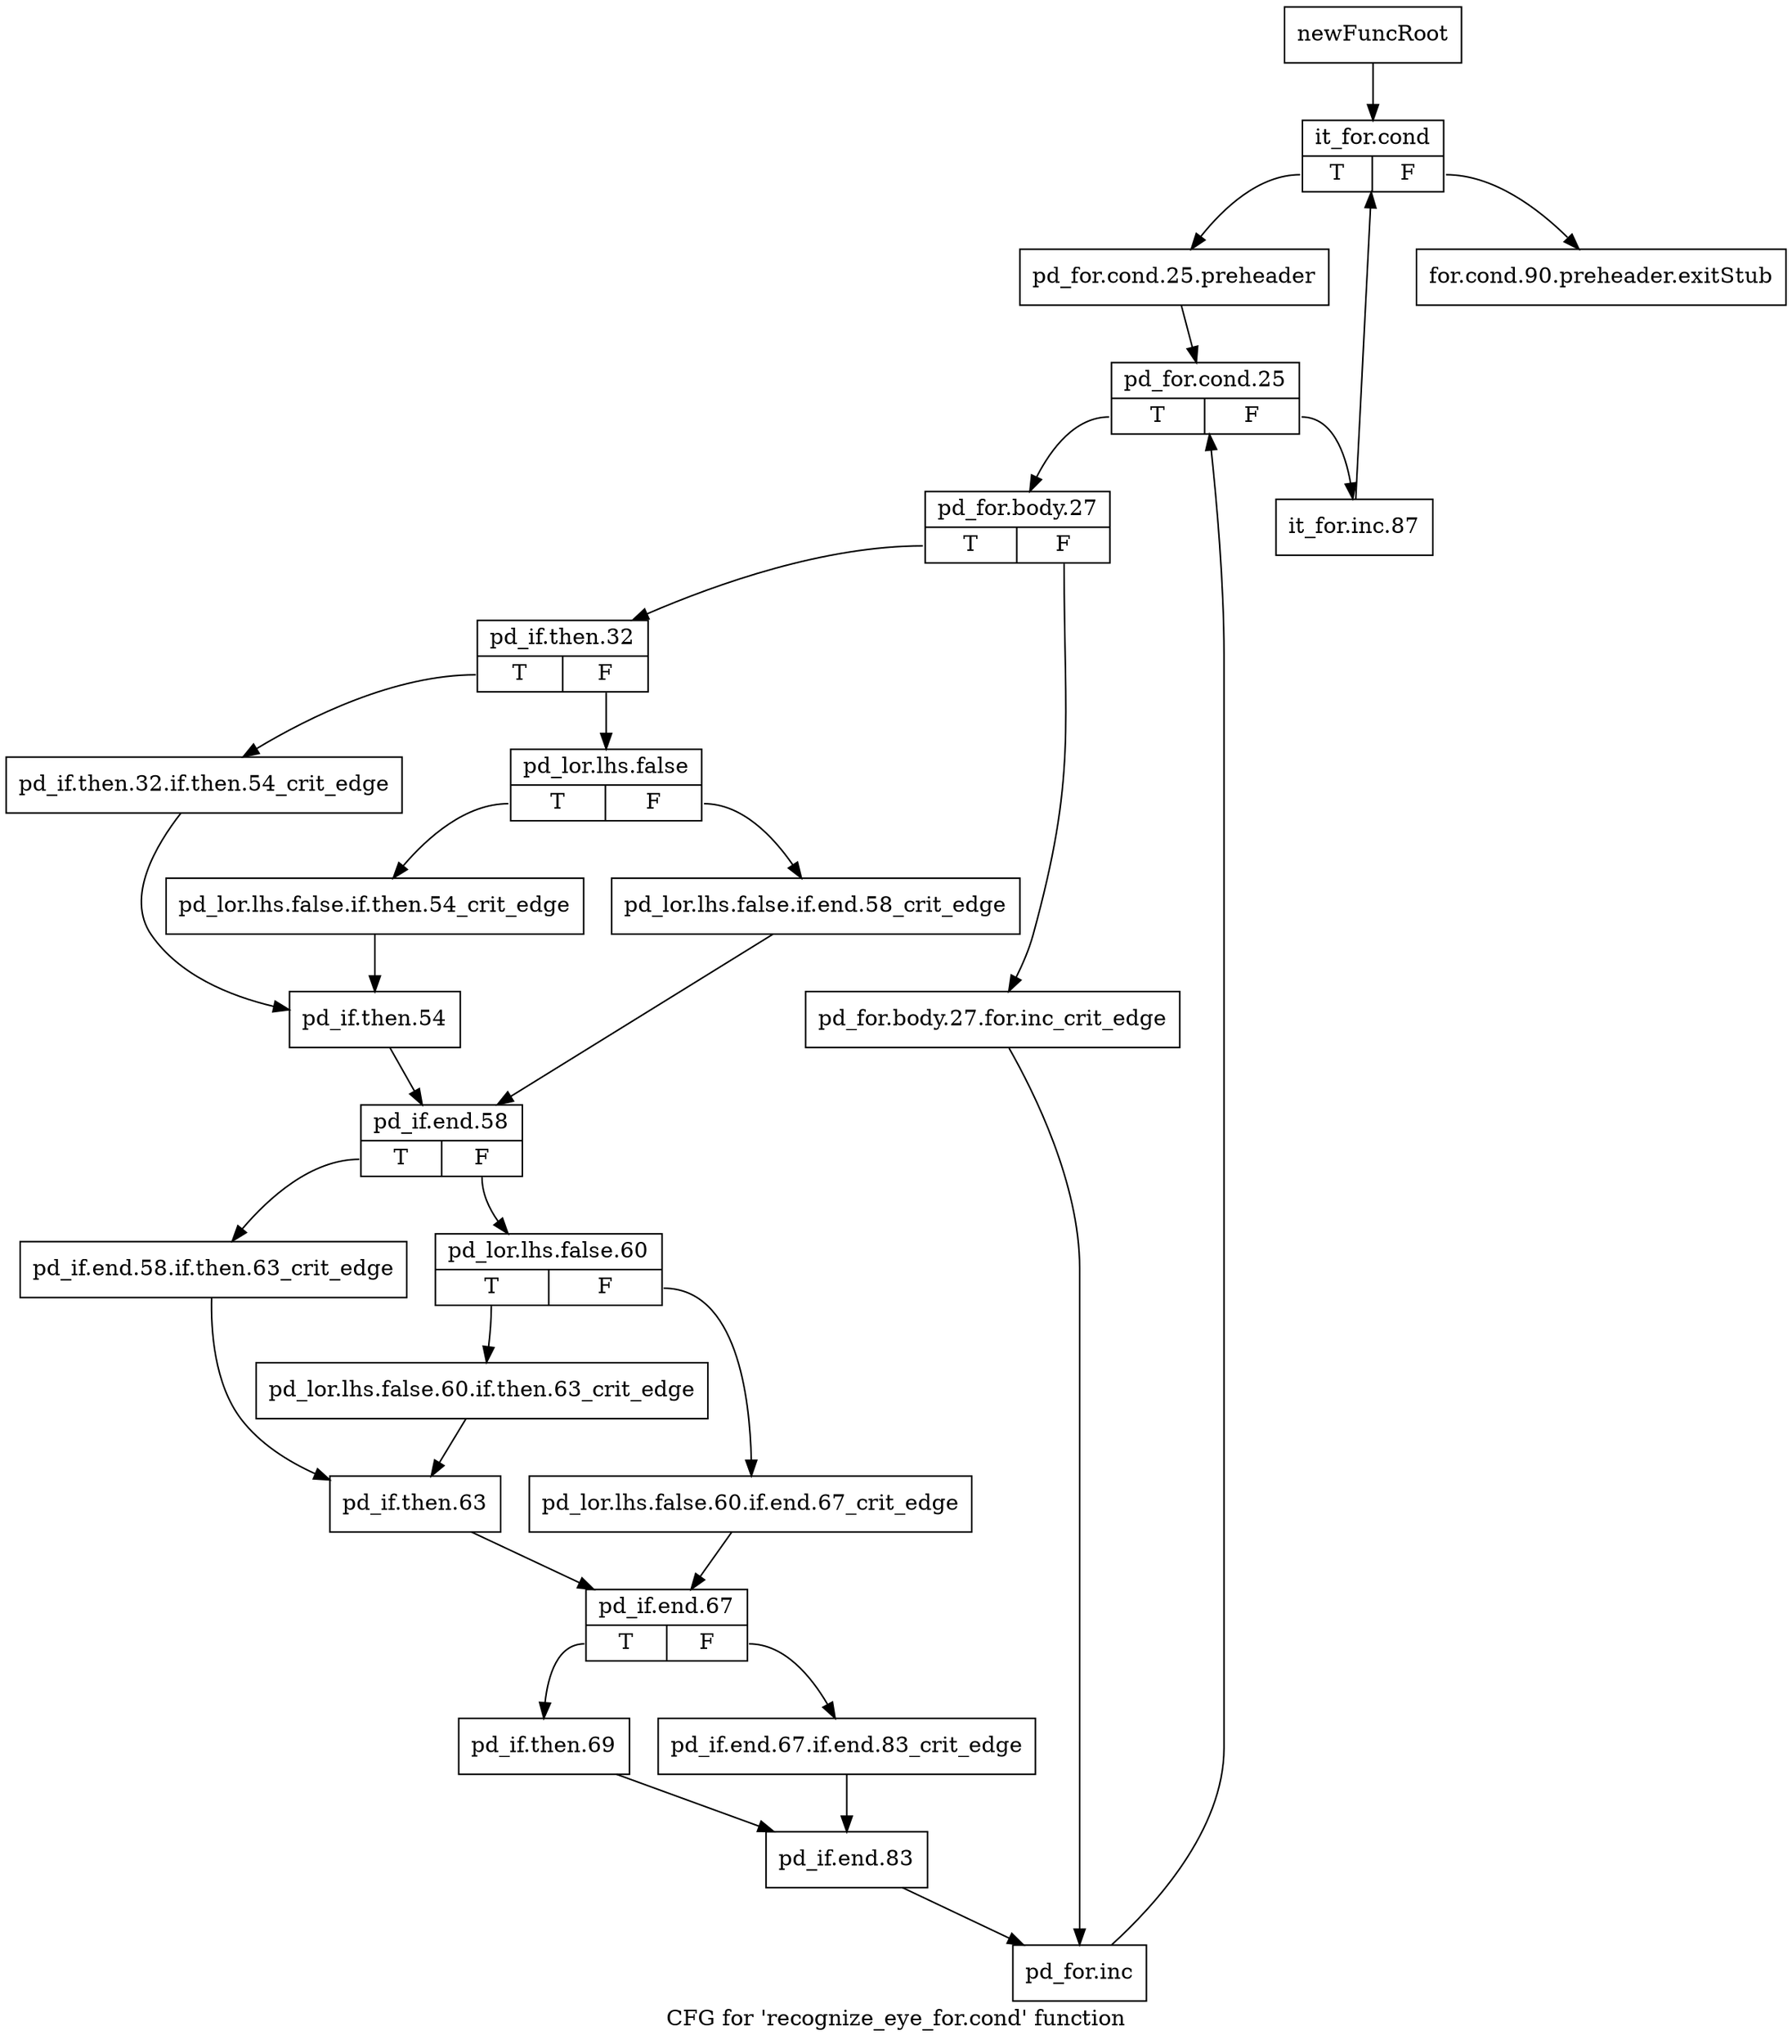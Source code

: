 digraph "CFG for 'recognize_eye_for.cond' function" {
	label="CFG for 'recognize_eye_for.cond' function";

	Node0x4136810 [shape=record,label="{newFuncRoot}"];
	Node0x4136810 -> Node0x41368b0;
	Node0x4136860 [shape=record,label="{for.cond.90.preheader.exitStub}"];
	Node0x41368b0 [shape=record,label="{it_for.cond|{<s0>T|<s1>F}}"];
	Node0x41368b0:s0 -> Node0x4136900;
	Node0x41368b0:s1 -> Node0x4136860;
	Node0x4136900 [shape=record,label="{pd_for.cond.25.preheader}"];
	Node0x4136900 -> Node0x4136950;
	Node0x4136950 [shape=record,label="{pd_for.cond.25|{<s0>T|<s1>F}}"];
	Node0x4136950:s0 -> Node0x41369f0;
	Node0x4136950:s1 -> Node0x41369a0;
	Node0x41369a0 [shape=record,label="{it_for.inc.87}"];
	Node0x41369a0 -> Node0x41368b0;
	Node0x41369f0 [shape=record,label="{pd_for.body.27|{<s0>T|<s1>F}}"];
	Node0x41369f0:s0 -> Node0x4136a90;
	Node0x41369f0:s1 -> Node0x4136a40;
	Node0x4136a40 [shape=record,label="{pd_for.body.27.for.inc_crit_edge}"];
	Node0x4136a40 -> Node0x4139250;
	Node0x4136a90 [shape=record,label="{pd_if.then.32|{<s0>T|<s1>F}}"];
	Node0x4136a90:s0 -> Node0x4136bd0;
	Node0x4136a90:s1 -> Node0x4136ae0;
	Node0x4136ae0 [shape=record,label="{pd_lor.lhs.false|{<s0>T|<s1>F}}"];
	Node0x4136ae0:s0 -> Node0x4136b80;
	Node0x4136ae0:s1 -> Node0x4136b30;
	Node0x4136b30 [shape=record,label="{pd_lor.lhs.false.if.end.58_crit_edge}"];
	Node0x4136b30 -> Node0x4136c70;
	Node0x4136b80 [shape=record,label="{pd_lor.lhs.false.if.then.54_crit_edge}"];
	Node0x4136b80 -> Node0x4136c20;
	Node0x4136bd0 [shape=record,label="{pd_if.then.32.if.then.54_crit_edge}"];
	Node0x4136bd0 -> Node0x4136c20;
	Node0x4136c20 [shape=record,label="{pd_if.then.54}"];
	Node0x4136c20 -> Node0x4136c70;
	Node0x4136c70 [shape=record,label="{pd_if.end.58|{<s0>T|<s1>F}}"];
	Node0x4136c70:s0 -> Node0x4136db0;
	Node0x4136c70:s1 -> Node0x4136cc0;
	Node0x4136cc0 [shape=record,label="{pd_lor.lhs.false.60|{<s0>T|<s1>F}}"];
	Node0x4136cc0:s0 -> Node0x4136d60;
	Node0x4136cc0:s1 -> Node0x4136d10;
	Node0x4136d10 [shape=record,label="{pd_lor.lhs.false.60.if.end.67_crit_edge}"];
	Node0x4136d10 -> Node0x4136e50;
	Node0x4136d60 [shape=record,label="{pd_lor.lhs.false.60.if.then.63_crit_edge}"];
	Node0x4136d60 -> Node0x4136e00;
	Node0x4136db0 [shape=record,label="{pd_if.end.58.if.then.63_crit_edge}"];
	Node0x4136db0 -> Node0x4136e00;
	Node0x4136e00 [shape=record,label="{pd_if.then.63}"];
	Node0x4136e00 -> Node0x4136e50;
	Node0x4136e50 [shape=record,label="{pd_if.end.67|{<s0>T|<s1>F}}"];
	Node0x4136e50:s0 -> Node0x41391b0;
	Node0x4136e50:s1 -> Node0x4136ea0;
	Node0x4136ea0 [shape=record,label="{pd_if.end.67.if.end.83_crit_edge}"];
	Node0x4136ea0 -> Node0x4139200;
	Node0x41391b0 [shape=record,label="{pd_if.then.69}"];
	Node0x41391b0 -> Node0x4139200;
	Node0x4139200 [shape=record,label="{pd_if.end.83}"];
	Node0x4139200 -> Node0x4139250;
	Node0x4139250 [shape=record,label="{pd_for.inc}"];
	Node0x4139250 -> Node0x4136950;
}
